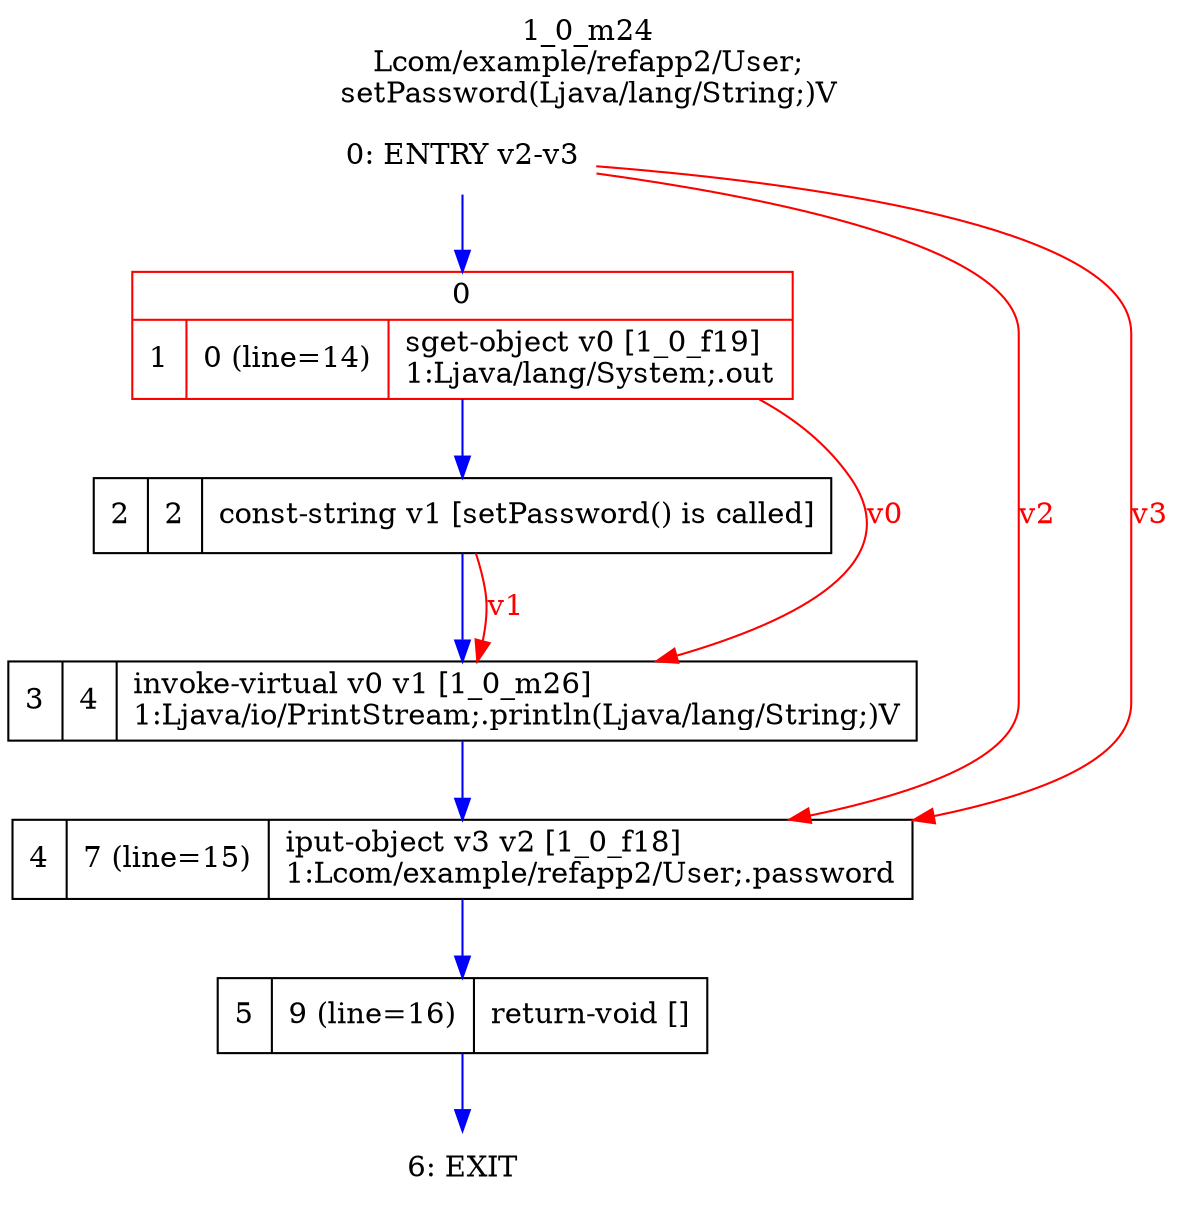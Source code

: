digraph G {
rankdir=UD;
labelloc=t;
label="1_0_m24\nLcom/example/refapp2/User;
setPassword(Ljava/lang/String;)V";
0[label="0: ENTRY v2-v3",shape=plaintext];
1[label="{0|{1|0 (line=14)|sget-object v0 [1_0_f19]\l1:Ljava/lang/System;.out\l}}",shape=record, color=red];
2[label="2|2|const-string v1 [setPassword() is called]\l",shape=record];
3[label="3|4|invoke-virtual v0 v1 [1_0_m26]\l1:Ljava/io/PrintStream;.println(Ljava/lang/String;)V\l",shape=record,URL="1_0_m26.dot"];
4[label="4|7 (line=15)|iput-object v3 v2 [1_0_f18]\l1:Lcom/example/refapp2/User;.password\l",shape=record];
5[label="5|9 (line=16)|return-void []\l",shape=record];
6[label="6: EXIT",shape=plaintext];
0->1 [color=blue, fontcolor=blue,weight=100, taillabel=""];
1->2 [color=blue, fontcolor=blue,weight=100, taillabel=""];
2->3 [color=blue, fontcolor=blue,weight=100, taillabel=""];
3->4 [color=blue, fontcolor=blue,weight=100, taillabel=""];
4->5 [color=blue, fontcolor=blue,weight=100, taillabel=""];
5->6 [color=blue, fontcolor=blue,weight=100, taillabel=""];
1->3 [color=red, fontcolor=red, label="v0"];
2->3 [color=red, fontcolor=red, label="v1"];
0->4 [color=red, fontcolor=red, label="v2"];
0->4 [color=red, fontcolor=red, label="v3"];
}
